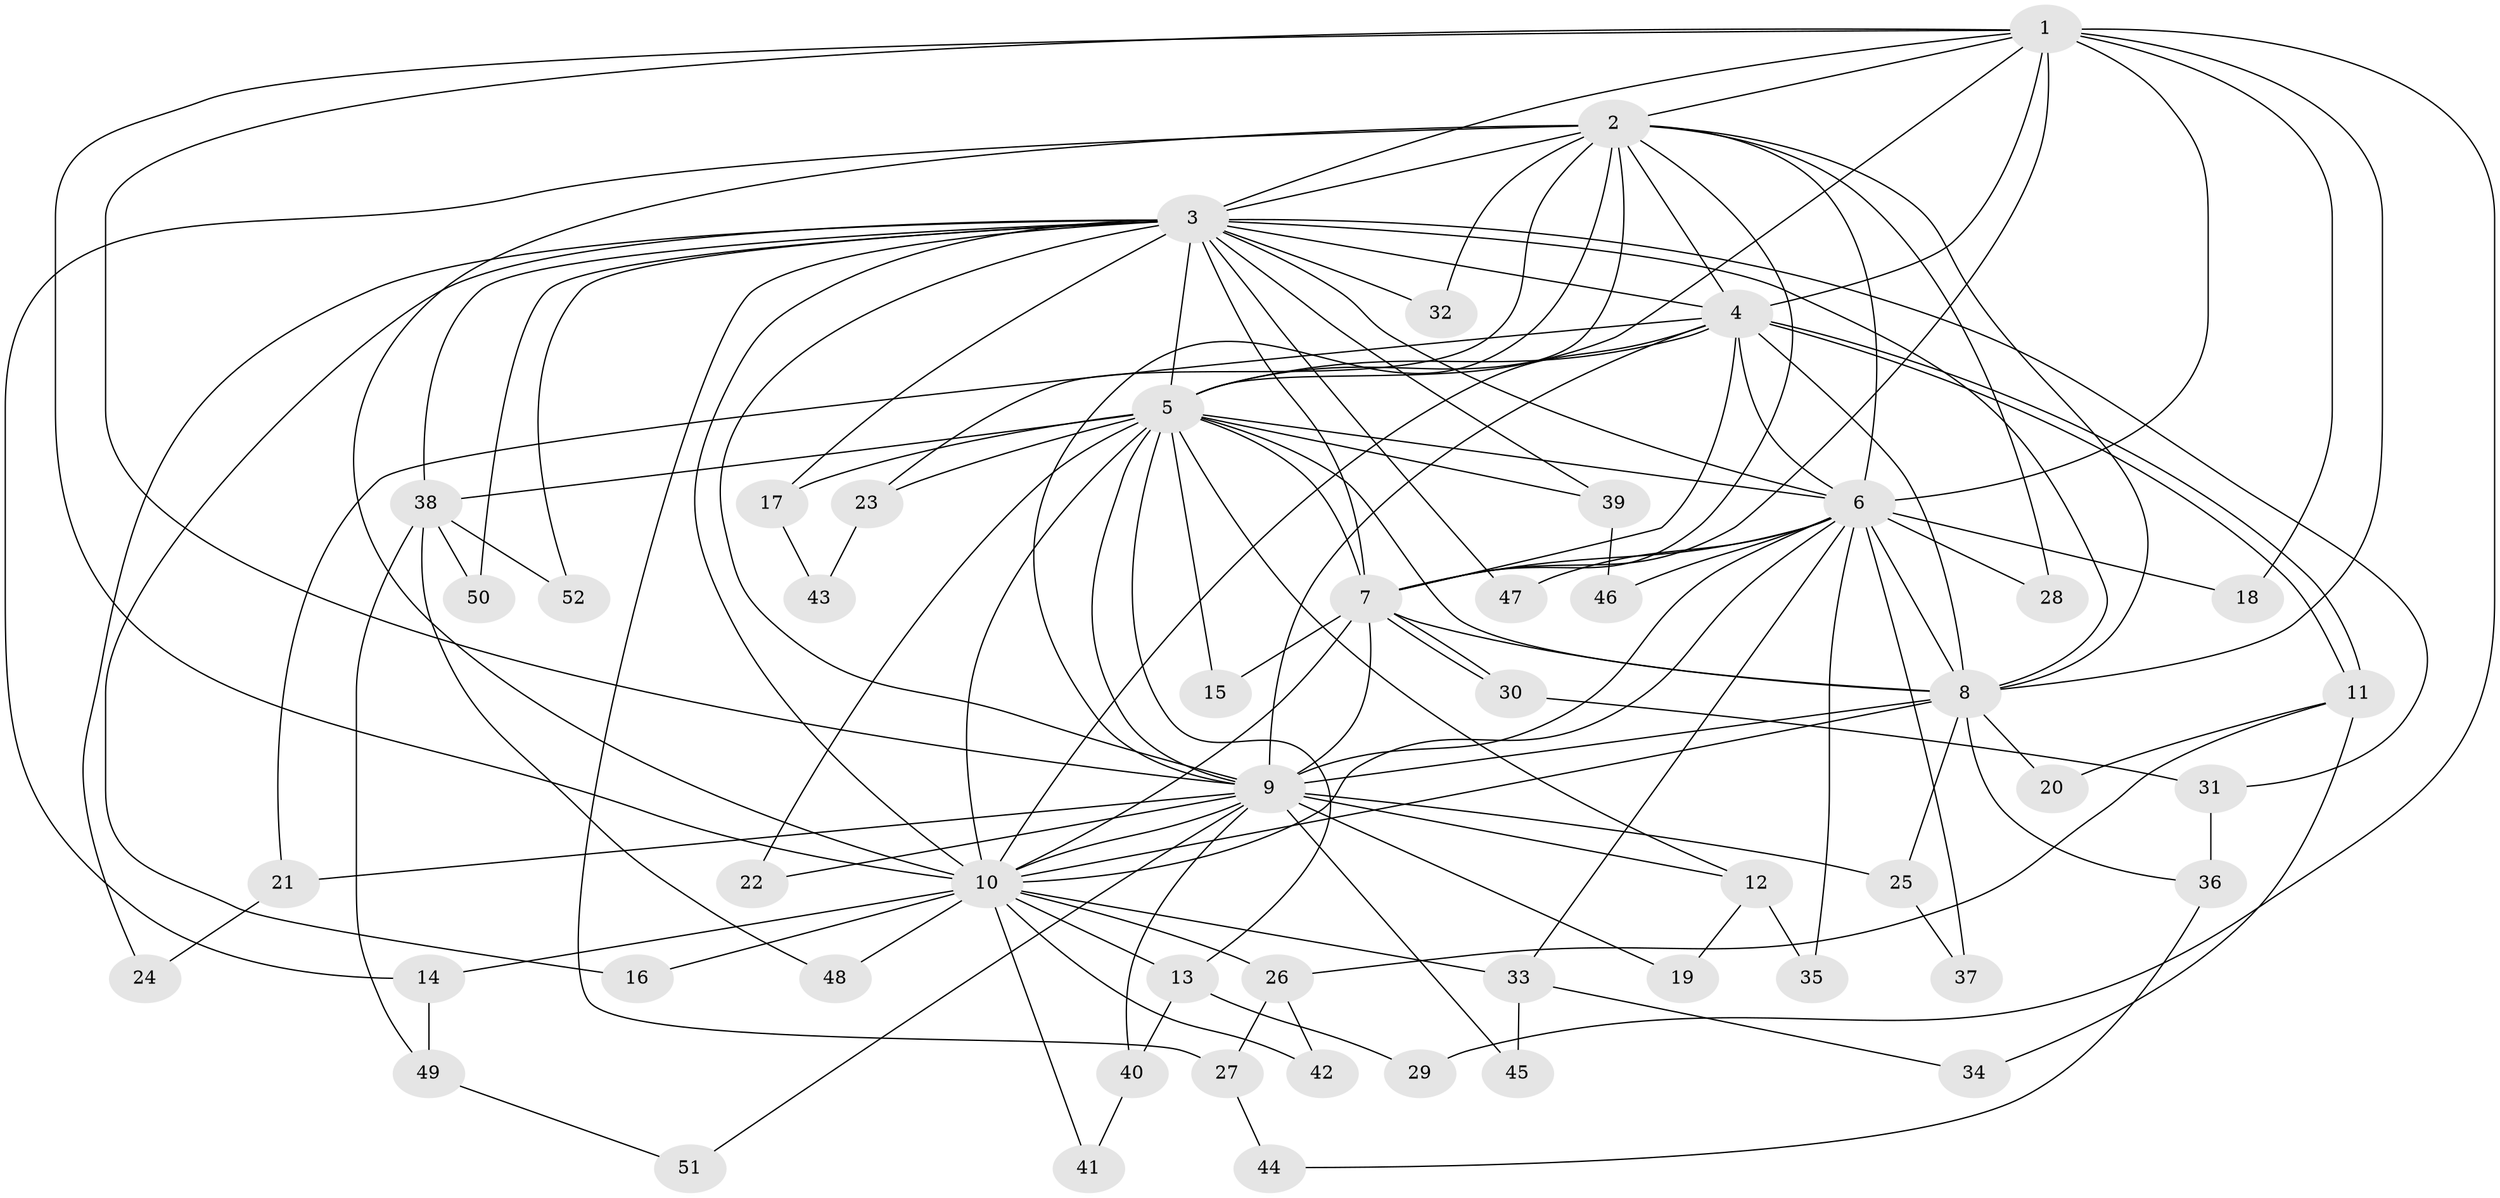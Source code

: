 // Generated by graph-tools (version 1.1) at 2025/13/03/09/25 04:13:41]
// undirected, 52 vertices, 129 edges
graph export_dot {
graph [start="1"]
  node [color=gray90,style=filled];
  1;
  2;
  3;
  4;
  5;
  6;
  7;
  8;
  9;
  10;
  11;
  12;
  13;
  14;
  15;
  16;
  17;
  18;
  19;
  20;
  21;
  22;
  23;
  24;
  25;
  26;
  27;
  28;
  29;
  30;
  31;
  32;
  33;
  34;
  35;
  36;
  37;
  38;
  39;
  40;
  41;
  42;
  43;
  44;
  45;
  46;
  47;
  48;
  49;
  50;
  51;
  52;
  1 -- 2;
  1 -- 3;
  1 -- 4;
  1 -- 5;
  1 -- 6;
  1 -- 7;
  1 -- 8;
  1 -- 9;
  1 -- 10;
  1 -- 18;
  1 -- 29;
  2 -- 3;
  2 -- 4;
  2 -- 5;
  2 -- 6;
  2 -- 7;
  2 -- 8;
  2 -- 9;
  2 -- 10;
  2 -- 14;
  2 -- 23;
  2 -- 28;
  2 -- 32;
  3 -- 4;
  3 -- 5;
  3 -- 6;
  3 -- 7;
  3 -- 8;
  3 -- 9;
  3 -- 10;
  3 -- 16;
  3 -- 17;
  3 -- 24;
  3 -- 27;
  3 -- 31;
  3 -- 32;
  3 -- 38;
  3 -- 39;
  3 -- 47;
  3 -- 50;
  3 -- 52;
  4 -- 5;
  4 -- 6;
  4 -- 7;
  4 -- 8;
  4 -- 9;
  4 -- 10;
  4 -- 11;
  4 -- 11;
  4 -- 21;
  5 -- 6;
  5 -- 7;
  5 -- 8;
  5 -- 9;
  5 -- 10;
  5 -- 12;
  5 -- 13;
  5 -- 15;
  5 -- 17;
  5 -- 22;
  5 -- 23;
  5 -- 38;
  5 -- 39;
  6 -- 7;
  6 -- 8;
  6 -- 9;
  6 -- 10;
  6 -- 18;
  6 -- 28;
  6 -- 33;
  6 -- 35;
  6 -- 37;
  6 -- 46;
  6 -- 47;
  7 -- 8;
  7 -- 9;
  7 -- 10;
  7 -- 15;
  7 -- 30;
  7 -- 30;
  8 -- 9;
  8 -- 10;
  8 -- 20;
  8 -- 25;
  8 -- 36;
  9 -- 10;
  9 -- 12;
  9 -- 19;
  9 -- 21;
  9 -- 22;
  9 -- 25;
  9 -- 40;
  9 -- 45;
  9 -- 51;
  10 -- 13;
  10 -- 14;
  10 -- 16;
  10 -- 26;
  10 -- 33;
  10 -- 41;
  10 -- 42;
  10 -- 48;
  11 -- 20;
  11 -- 26;
  11 -- 34;
  12 -- 19;
  12 -- 35;
  13 -- 29;
  13 -- 40;
  14 -- 49;
  17 -- 43;
  21 -- 24;
  23 -- 43;
  25 -- 37;
  26 -- 27;
  26 -- 42;
  27 -- 44;
  30 -- 31;
  31 -- 36;
  33 -- 34;
  33 -- 45;
  36 -- 44;
  38 -- 48;
  38 -- 49;
  38 -- 50;
  38 -- 52;
  39 -- 46;
  40 -- 41;
  49 -- 51;
}
